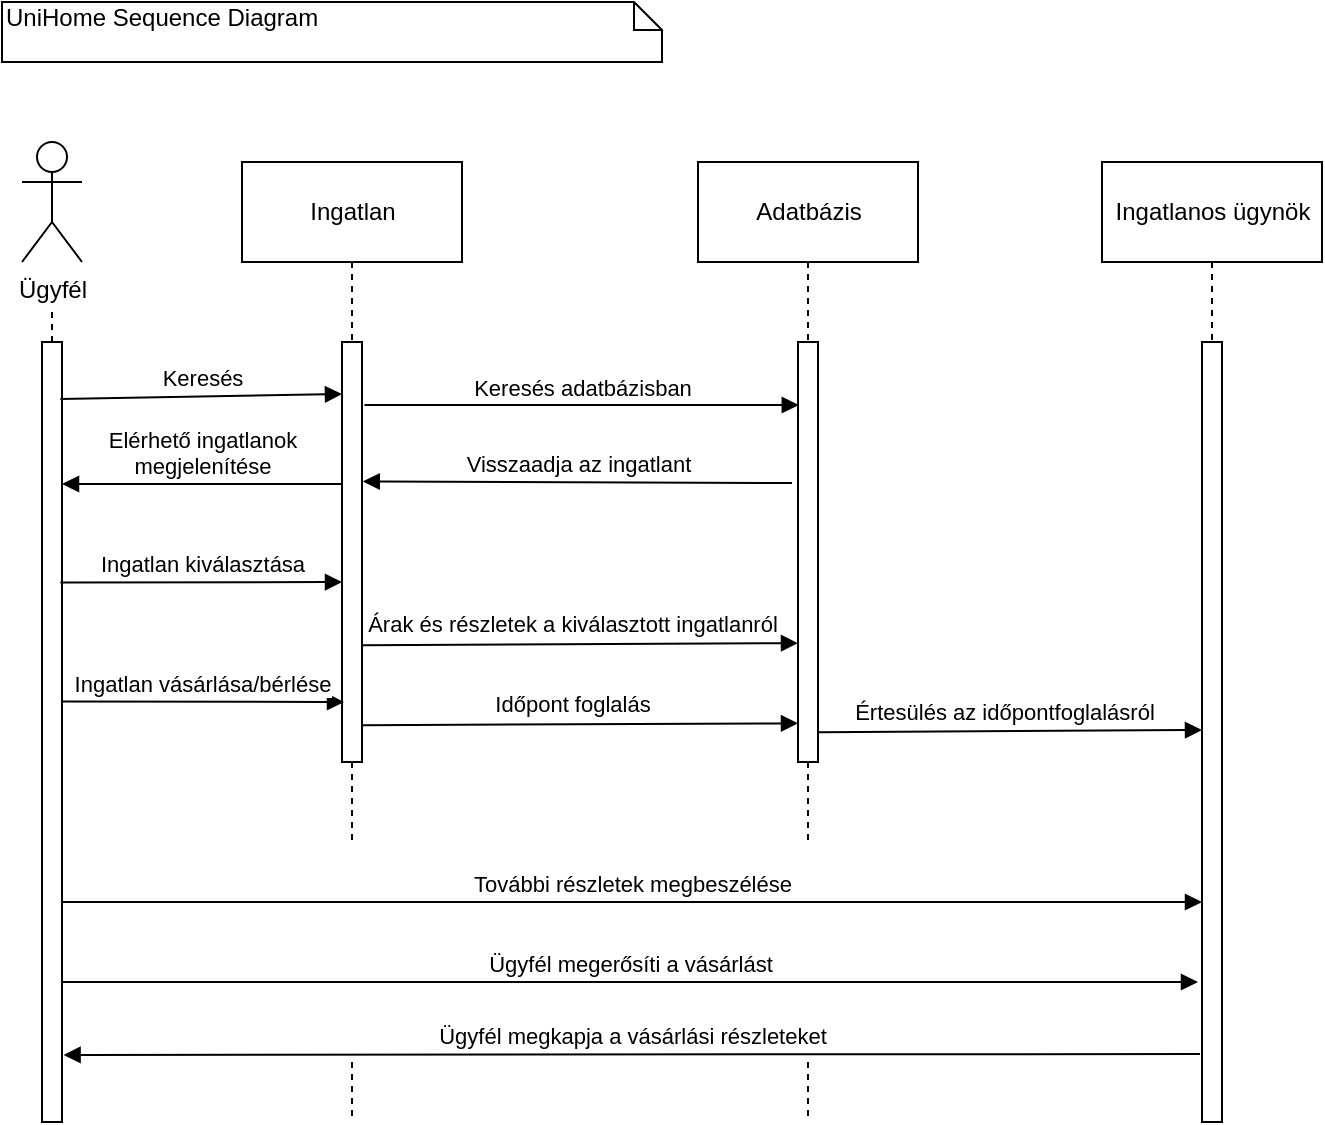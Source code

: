 <mxfile version="12.1.0" type="device" pages="1"><diagram id="tDEG4_G2fv1pWs2iOmlv" name="Page-1"><mxGraphModel dx="1038" dy="580" grid="1" gridSize="10" guides="1" tooltips="1" connect="1" arrows="1" fold="1" page="1" pageScale="1" pageWidth="827" pageHeight="1169" math="0" shadow="0"><root><mxCell id="0"/><mxCell id="1" parent="0"/><mxCell id="2TfKKY9pkp5Y8sQzYOp6-1" value="UniHome Sequence Diagram" style="shape=note;whiteSpace=wrap;html=1;size=14;verticalAlign=top;align=left;spacingTop=-6;" parent="1" vertex="1"><mxGeometry width="330" height="30" as="geometry"/></mxCell><mxCell id="2TfKKY9pkp5Y8sQzYOp6-2" value="Ügyfél" style="shape=umlActor;verticalLabelPosition=bottom;labelBackgroundColor=#ffffff;verticalAlign=top;html=1;" parent="1" vertex="1"><mxGeometry x="10" y="70" width="30" height="60" as="geometry"/></mxCell><mxCell id="2TfKKY9pkp5Y8sQzYOp6-3" value="Ingatlan" style="html=1;" parent="1" vertex="1"><mxGeometry x="120" y="80" width="110" height="50" as="geometry"/></mxCell><mxCell id="2TfKKY9pkp5Y8sQzYOp6-4" value="Adatbázis" style="html=1;" parent="1" vertex="1"><mxGeometry x="348" y="80" width="110" height="50" as="geometry"/></mxCell><mxCell id="2TfKKY9pkp5Y8sQzYOp6-5" value="Ingatlanos ügynök" style="html=1;" parent="1" vertex="1"><mxGeometry x="550" y="80" width="110" height="50" as="geometry"/></mxCell><mxCell id="2TfKKY9pkp5Y8sQzYOp6-6" value="" style="html=1;points=[];perimeter=orthogonalPerimeter;" parent="1" vertex="1"><mxGeometry x="20" y="170" width="10" height="390" as="geometry"/></mxCell><mxCell id="2TfKKY9pkp5Y8sQzYOp6-7" value="" style="html=1;points=[];perimeter=orthogonalPerimeter;" parent="1" vertex="1"><mxGeometry x="170" y="170" width="10" height="210" as="geometry"/></mxCell><mxCell id="2TfKKY9pkp5Y8sQzYOp6-8" value="" style="html=1;points=[];perimeter=orthogonalPerimeter;" parent="1" vertex="1"><mxGeometry x="398" y="170" width="10" height="210" as="geometry"/></mxCell><mxCell id="2TfKKY9pkp5Y8sQzYOp6-10" value="" style="html=1;points=[];perimeter=orthogonalPerimeter;" parent="1" vertex="1"><mxGeometry x="600" y="170" width="10" height="390" as="geometry"/></mxCell><mxCell id="2TfKKY9pkp5Y8sQzYOp6-12" value="Keresés" style="html=1;verticalAlign=bottom;endArrow=block;exitX=0.92;exitY=0.073;exitDx=0;exitDy=0;exitPerimeter=0;" parent="1" source="2TfKKY9pkp5Y8sQzYOp6-6" edge="1"><mxGeometry width="80" relative="1" as="geometry"><mxPoint y="550" as="sourcePoint"/><mxPoint x="170" y="196" as="targetPoint"/></mxGeometry></mxCell><mxCell id="2TfKKY9pkp5Y8sQzYOp6-15" value="" style="line;strokeWidth=1;fillColor=none;align=left;verticalAlign=middle;spacingTop=-1;spacingLeft=3;spacingRight=3;rotatable=0;labelPosition=right;points=[];portConstraint=eastwest;dashed=1;flipH=0;flipV=0;direction=south;" parent="1" vertex="1"><mxGeometry x="393" y="130" width="20" height="40" as="geometry"/></mxCell><mxCell id="2TfKKY9pkp5Y8sQzYOp6-16" value="" style="line;strokeWidth=1;fillColor=none;align=left;verticalAlign=middle;spacingTop=-1;spacingLeft=3;spacingRight=3;rotatable=0;labelPosition=right;points=[];portConstraint=eastwest;dashed=1;flipH=0;flipV=0;direction=south;" parent="1" vertex="1"><mxGeometry x="165" y="130" width="20" height="40" as="geometry"/></mxCell><mxCell id="2TfKKY9pkp5Y8sQzYOp6-17" value="" style="line;strokeWidth=1;fillColor=none;align=left;verticalAlign=middle;spacingTop=-1;spacingLeft=3;spacingRight=3;rotatable=0;labelPosition=right;points=[];portConstraint=eastwest;dashed=1;flipH=0;flipV=0;direction=south;" parent="1" vertex="1"><mxGeometry x="595" y="130" width="20" height="40" as="geometry"/></mxCell><mxCell id="HMzWu-IBt8wOorKNnkVC-5" value="Elérhető ingatlanok &lt;br&gt;megjelenítése" style="html=1;verticalAlign=bottom;endArrow=block;" edge="1" parent="1"><mxGeometry width="80" relative="1" as="geometry"><mxPoint x="170" y="241" as="sourcePoint"/><mxPoint x="30" y="241" as="targetPoint"/></mxGeometry></mxCell><mxCell id="HMzWu-IBt8wOorKNnkVC-6" value="Ingatlan kiválasztása" style="html=1;verticalAlign=bottom;endArrow=block;exitX=0.92;exitY=0.073;exitDx=0;exitDy=0;exitPerimeter=0;" edge="1" parent="1"><mxGeometry width="80" relative="1" as="geometry"><mxPoint x="29.2" y="290.28" as="sourcePoint"/><mxPoint x="170" y="290" as="targetPoint"/></mxGeometry></mxCell><mxCell id="HMzWu-IBt8wOorKNnkVC-7" value="Ingatlan vásárlása/bérlése" style="html=1;verticalAlign=bottom;endArrow=block;exitX=0.92;exitY=0.073;exitDx=0;exitDy=0;exitPerimeter=0;" edge="1" parent="1"><mxGeometry x="-0.009" width="80" relative="1" as="geometry"><mxPoint x="30.2" y="349.78" as="sourcePoint"/><mxPoint x="171" y="350" as="targetPoint"/><mxPoint as="offset"/></mxGeometry></mxCell><mxCell id="HMzWu-IBt8wOorKNnkVC-8" value="Keresés adatbázisban" style="html=1;verticalAlign=bottom;endArrow=block;entryX=0.04;entryY=0.15;entryDx=0;entryDy=0;entryPerimeter=0;exitX=1.12;exitY=0.15;exitDx=0;exitDy=0;exitPerimeter=0;" edge="1" parent="1" source="2TfKKY9pkp5Y8sQzYOp6-7" target="2TfKKY9pkp5Y8sQzYOp6-8"><mxGeometry width="80" relative="1" as="geometry"><mxPoint x="250" y="200" as="sourcePoint"/><mxPoint x="330" y="200" as="targetPoint"/></mxGeometry></mxCell><mxCell id="HMzWu-IBt8wOorKNnkVC-9" value="Visszaadja az ingatlant" style="html=1;verticalAlign=bottom;endArrow=block;entryX=1.04;entryY=0.332;entryDx=0;entryDy=0;entryPerimeter=0;exitX=-0.3;exitY=0.336;exitDx=0;exitDy=0;exitPerimeter=0;" edge="1" parent="1" source="2TfKKY9pkp5Y8sQzYOp6-8" target="2TfKKY9pkp5Y8sQzYOp6-7"><mxGeometry width="80" relative="1" as="geometry"><mxPoint x="387" y="241" as="sourcePoint"/><mxPoint x="477.4" y="260" as="targetPoint"/></mxGeometry></mxCell><mxCell id="HMzWu-IBt8wOorKNnkVC-10" value="Árak és részletek a kiválasztott ingatlanról" style="html=1;verticalAlign=bottom;endArrow=block;entryX=0;entryY=0.717;entryDx=0;entryDy=0;entryPerimeter=0;exitX=1.12;exitY=0.092;exitDx=0;exitDy=0;exitPerimeter=0;" edge="1" parent="1" target="2TfKKY9pkp5Y8sQzYOp6-8"><mxGeometry x="-0.037" y="1" width="80" relative="1" as="geometry"><mxPoint x="180.2" y="321.62" as="sourcePoint"/><mxPoint x="387.4" y="320" as="targetPoint"/><mxPoint as="offset"/></mxGeometry></mxCell><mxCell id="HMzWu-IBt8wOorKNnkVC-11" value="További részletek megbeszélése" style="html=1;verticalAlign=bottom;endArrow=block;" edge="1" parent="1"><mxGeometry width="80" relative="1" as="geometry"><mxPoint x="30" y="450" as="sourcePoint"/><mxPoint x="600" y="450" as="targetPoint"/></mxGeometry></mxCell><mxCell id="HMzWu-IBt8wOorKNnkVC-12" value="Ügyfél megerősíti a vásárlást" style="html=1;verticalAlign=bottom;endArrow=block;" edge="1" parent="1"><mxGeometry width="80" relative="1" as="geometry"><mxPoint x="30" y="490" as="sourcePoint"/><mxPoint x="598" y="490" as="targetPoint"/></mxGeometry></mxCell><mxCell id="HMzWu-IBt8wOorKNnkVC-13" value="Ügyfél megkapja a vásárlási részleteket" style="html=1;verticalAlign=bottom;endArrow=block;entryX=1.08;entryY=0.914;entryDx=0;entryDy=0;entryPerimeter=0;" edge="1" parent="1" target="2TfKKY9pkp5Y8sQzYOp6-6"><mxGeometry width="80" relative="1" as="geometry"><mxPoint x="599" y="526" as="sourcePoint"/><mxPoint x="820" y="500" as="targetPoint"/></mxGeometry></mxCell><mxCell id="HMzWu-IBt8wOorKNnkVC-18" value="Időpont foglalás" style="html=1;verticalAlign=bottom;endArrow=block;exitX=1.12;exitY=0.092;exitDx=0;exitDy=0;exitPerimeter=0;entryX=0;entryY=0.908;entryDx=0;entryDy=0;entryPerimeter=0;" edge="1" parent="1" target="2TfKKY9pkp5Y8sQzYOp6-8"><mxGeometry x="-0.037" y="1" width="80" relative="1" as="geometry"><mxPoint x="180.2" y="361.62" as="sourcePoint"/><mxPoint x="395" y="360" as="targetPoint"/><mxPoint as="offset"/></mxGeometry></mxCell><mxCell id="HMzWu-IBt8wOorKNnkVC-19" value="Értesülés az időpontfoglalásról" style="html=1;verticalAlign=bottom;endArrow=block;exitX=1.12;exitY=0.092;exitDx=0;exitDy=0;exitPerimeter=0;" edge="1" parent="1"><mxGeometry x="-0.037" y="1" width="80" relative="1" as="geometry"><mxPoint x="408.2" y="365.12" as="sourcePoint"/><mxPoint x="600" y="364" as="targetPoint"/><mxPoint as="offset"/></mxGeometry></mxCell><mxCell id="HMzWu-IBt8wOorKNnkVC-20" value="" style="line;strokeWidth=1;fillColor=none;align=left;verticalAlign=middle;spacingTop=-1;spacingLeft=3;spacingRight=3;rotatable=0;labelPosition=right;points=[];portConstraint=eastwest;dashed=1;flipH=0;flipV=0;direction=south;" vertex="1" parent="1"><mxGeometry x="393" y="380" width="20" height="40" as="geometry"/></mxCell><mxCell id="HMzWu-IBt8wOorKNnkVC-21" value="" style="line;strokeWidth=1;fillColor=none;align=left;verticalAlign=middle;spacingTop=-1;spacingLeft=3;spacingRight=3;rotatable=0;labelPosition=right;points=[];portConstraint=eastwest;dashed=1;flipH=0;flipV=0;direction=south;" vertex="1" parent="1"><mxGeometry x="165" y="380" width="20" height="40" as="geometry"/></mxCell><mxCell id="HMzWu-IBt8wOorKNnkVC-22" value="" style="line;strokeWidth=1;fillColor=none;align=left;verticalAlign=middle;spacingTop=-1;spacingLeft=3;spacingRight=3;rotatable=0;labelPosition=right;points=[];portConstraint=eastwest;dashed=1;flipH=0;flipV=0;direction=south;" vertex="1" parent="1"><mxGeometry x="165" y="530" width="20" height="30" as="geometry"/></mxCell><mxCell id="HMzWu-IBt8wOorKNnkVC-23" value="" style="line;strokeWidth=1;fillColor=none;align=left;verticalAlign=middle;spacingTop=-1;spacingLeft=3;spacingRight=3;rotatable=0;labelPosition=right;points=[];portConstraint=eastwest;dashed=1;flipH=0;flipV=0;direction=south;" vertex="1" parent="1"><mxGeometry x="393" y="530" width="20" height="30" as="geometry"/></mxCell><mxCell id="HMzWu-IBt8wOorKNnkVC-24" value="" style="line;strokeWidth=1;fillColor=none;align=left;verticalAlign=middle;spacingTop=-1;spacingLeft=3;spacingRight=3;rotatable=0;labelPosition=right;points=[];portConstraint=eastwest;dashed=1;flipH=0;flipV=0;direction=south;" vertex="1" parent="1"><mxGeometry x="15" y="155" width="20" height="15" as="geometry"/></mxCell></root></mxGraphModel></diagram></mxfile>